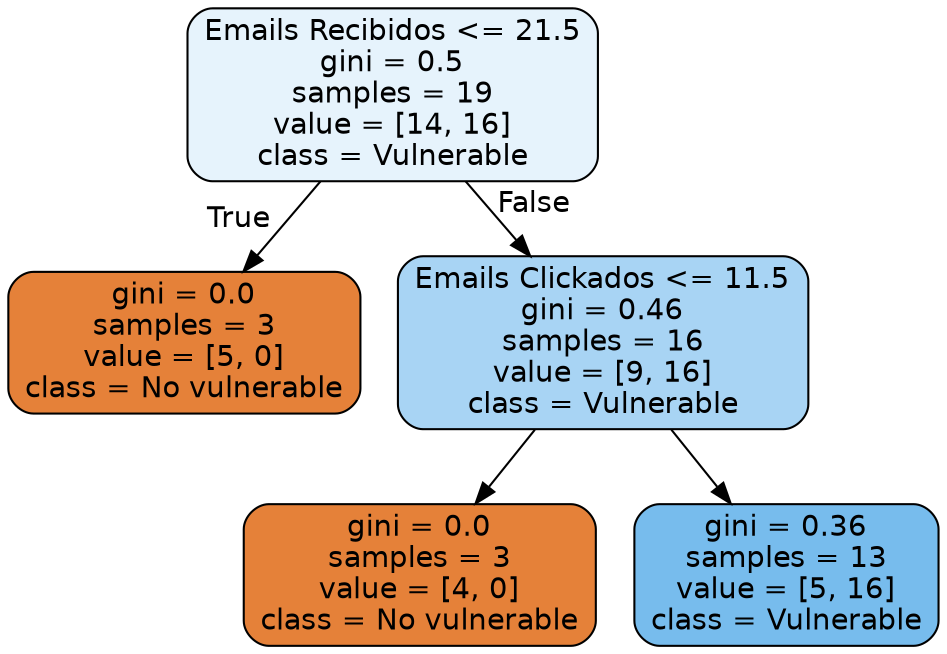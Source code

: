 digraph Tree {
node [shape=box, style="filled, rounded", color="black", fontname="helvetica"] ;
edge [fontname="helvetica"] ;
0 [label="Emails Recibidos <= 21.5\ngini = 0.5\nsamples = 19\nvalue = [14, 16]\nclass = Vulnerable", fillcolor="#e6f3fc"] ;
1 [label="gini = 0.0\nsamples = 3\nvalue = [5, 0]\nclass = No vulnerable", fillcolor="#e58139"] ;
0 -> 1 [labeldistance=2.5, labelangle=45, headlabel="True"] ;
2 [label="Emails Clickados <= 11.5\ngini = 0.46\nsamples = 16\nvalue = [9, 16]\nclass = Vulnerable", fillcolor="#a8d4f4"] ;
0 -> 2 [labeldistance=2.5, labelangle=-45, headlabel="False"] ;
3 [label="gini = 0.0\nsamples = 3\nvalue = [4, 0]\nclass = No vulnerable", fillcolor="#e58139"] ;
2 -> 3 ;
4 [label="gini = 0.36\nsamples = 13\nvalue = [5, 16]\nclass = Vulnerable", fillcolor="#77bced"] ;
2 -> 4 ;
}
